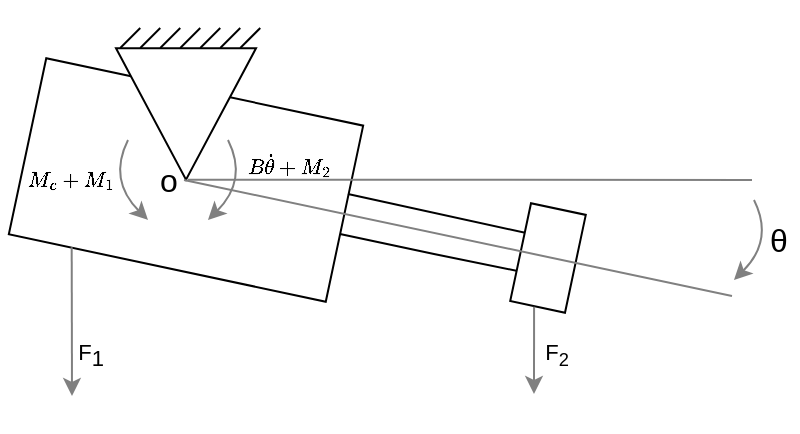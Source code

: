 <mxfile version="15.8.4" type="device"><diagram name="Page-1" id="7e0a89b8-554c-2b80-1dc8-d5c74ca68de4"><mxGraphModel dx="474" dy="235" grid="1" gridSize="10" guides="1" tooltips="1" connect="1" arrows="1" fold="1" page="1" pageScale="1" pageWidth="1100" pageHeight="850" background="none" math="1" shadow="0"><root><mxCell id="0"/><mxCell id="1" parent="0"/><mxCell id="o1ZvCpSiHabck9290iHp-18" value="" style="group;rotation=12;fontSize=8;" parent="1" vertex="1" connectable="0"><mxGeometry x="330" y="519.99" width="280" height="160.01" as="geometry"/></mxCell><mxCell id="o1ZvCpSiHabck9290iHp-8" value="" style="group;rotation=12;" parent="o1ZvCpSiHabck9290iHp-18" vertex="1" connectable="0"><mxGeometry x="-3" y="9" width="280" height="151.01" as="geometry"/></mxCell><mxCell id="o1ZvCpSiHabck9290iHp-1" value="" style="rounded=0;whiteSpace=wrap;html=1;rotation=12;" parent="o1ZvCpSiHabck9290iHp-8" vertex="1"><mxGeometry x="-1" y="8" width="162" height="90" as="geometry"/></mxCell><mxCell id="o1ZvCpSiHabck9290iHp-2" value="" style="endArrow=none;html=1;rounded=0;" parent="o1ZvCpSiHabck9290iHp-8" edge="1"><mxGeometry width="50" height="50" relative="1" as="geometry"><mxPoint x="161" y="60" as="sourcePoint"/><mxPoint x="257" y="81" as="targetPoint"/></mxGeometry></mxCell><mxCell id="o1ZvCpSiHabck9290iHp-4" value="" style="endArrow=none;html=1;rounded=0;" parent="o1ZvCpSiHabck9290iHp-8" edge="1"><mxGeometry width="50" height="50" relative="1" as="geometry"><mxPoint x="157" y="80" as="sourcePoint"/><mxPoint x="253" y="100" as="targetPoint"/><Array as="points"><mxPoint x="204" y="90"/></Array></mxGeometry></mxCell><mxCell id="o1ZvCpSiHabck9290iHp-6" value="" style="rounded=0;whiteSpace=wrap;html=1;rotation=12;" parent="o1ZvCpSiHabck9290iHp-8" vertex="1"><mxGeometry x="247" y="67" width="28" height="50" as="geometry"/></mxCell><mxCell id="o1ZvCpSiHabck9290iHp-7" value="" style="triangle;whiteSpace=wrap;html=1;rotation=90;" parent="o1ZvCpSiHabck9290iHp-8" vertex="1"><mxGeometry x="47.13" y="-15" width="65.75" height="70" as="geometry"/></mxCell><mxCell id="o1ZvCpSiHabck9290iHp-9" value="" style="endArrow=none;html=1;rounded=0;strokeColor=#808080;" parent="o1ZvCpSiHabck9290iHp-8" edge="1"><mxGeometry width="50" height="50" relative="1" as="geometry"><mxPoint x="79" y="53" as="sourcePoint"/><mxPoint x="353" y="111.01" as="targetPoint"/></mxGeometry></mxCell><mxCell id="o1ZvCpSiHabck9290iHp-19" value="" style="endArrow=none;html=1;rounded=0;fillColor=#dae8fc;strokeColor=#808080;" parent="o1ZvCpSiHabck9290iHp-8" edge="1"><mxGeometry width="50" height="50" relative="1" as="geometry"><mxPoint x="81" y="52.83" as="sourcePoint"/><mxPoint x="363" y="53.01" as="targetPoint"/></mxGeometry></mxCell><mxCell id="o1ZvCpSiHabck9290iHp-26" value="&lt;span style=&quot;font-family: &amp;#34;arial&amp;#34; , sans-serif ; font-size: 11px&quot;&gt;F&lt;/span&gt;&lt;span style=&quot;font-family: &amp;#34;arial&amp;#34; , sans-serif ; font-size: 11px&quot;&gt;&lt;sub&gt;2&lt;/sub&gt;&lt;/span&gt;" style="text;html=1;align=center;verticalAlign=middle;resizable=0;points=[];autosize=1;strokeColor=none;fillColor=none;fontColor=default;labelBackgroundColor=none;fontSize=11;" parent="o1ZvCpSiHabck9290iHp-8" vertex="1"><mxGeometry x="250" y="131.01" width="30" height="20" as="geometry"/></mxCell><mxCell id="o1ZvCpSiHabck9290iHp-30" value="&lt;font face=&quot;arial, sans-serif&quot;&gt;&lt;span style=&quot;font-size: 16px&quot;&gt;o&lt;/span&gt;&lt;/font&gt;" style="text;html=1;align=center;verticalAlign=middle;resizable=0;points=[];autosize=1;strokeColor=none;fillColor=none;fontColor=default;labelBackgroundColor=none;" parent="o1ZvCpSiHabck9290iHp-8" vertex="1"><mxGeometry x="61" y="43" width="20" height="20" as="geometry"/></mxCell><mxCell id="o1ZvCpSiHabck9290iHp-33" value="" style="curved=1;endArrow=classic;html=1;rounded=0;strokeColor=#808080;" parent="o1ZvCpSiHabck9290iHp-8" edge="1"><mxGeometry width="50" height="50" relative="1" as="geometry"><mxPoint x="101" y="33" as="sourcePoint"/><mxPoint x="91" y="73" as="targetPoint"/><Array as="points"><mxPoint x="111" y="53"/></Array></mxGeometry></mxCell><mxCell id="o1ZvCpSiHabck9290iHp-34" value="" style="curved=1;endArrow=classic;html=1;rounded=0;strokeColor=#808080;" parent="o1ZvCpSiHabck9290iHp-8" edge="1"><mxGeometry width="50" height="50" relative="1" as="geometry"><mxPoint x="51" y="33" as="sourcePoint"/><mxPoint x="61" y="73" as="targetPoint"/><Array as="points"><mxPoint x="41" y="53"/></Array></mxGeometry></mxCell><mxCell id="o1ZvCpSiHabck9290iHp-37" value="&lt;span style=&quot;font-size: 9px;&quot;&gt;\(M_c+M_1\)&lt;/span&gt;" style="text;html=1;align=center;verticalAlign=middle;resizable=0;points=[];autosize=1;strokeColor=none;fillColor=none;fontColor=default;labelBackgroundColor=none;fontSize=9;" parent="o1ZvCpSiHabck9290iHp-8" vertex="1"><mxGeometry x="-13" y="43" width="70" height="20" as="geometry"/></mxCell><mxCell id="SndIDW06wRHsssm00e0_-2" value="&lt;span style=&quot;font-size: 9px;&quot;&gt;\(B\dot\theta+M_2\)&lt;/span&gt;&lt;font face=&quot;arial, sans-serif&quot; style=&quot;font-size: 9px;&quot;&gt;&lt;span style=&quot;font-size: 9px;&quot;&gt;&lt;br style=&quot;font-size: 9px;&quot;&gt;&lt;/span&gt;&lt;/font&gt;" style="text;html=1;align=center;verticalAlign=middle;resizable=0;points=[];autosize=1;strokeColor=none;fillColor=none;fontColor=default;labelBackgroundColor=none;fontSize=9;" parent="o1ZvCpSiHabck9290iHp-8" vertex="1"><mxGeometry x="86" y="35.0" width="90" height="20" as="geometry"/></mxCell><mxCell id="SndIDW06wRHsssm00e0_-3" value="" style="endArrow=none;html=1;rounded=0;" parent="o1ZvCpSiHabck9290iHp-8" edge="1"><mxGeometry width="50" height="50" relative="1" as="geometry"><mxPoint x="47.13" y="-13.0" as="sourcePoint"/><mxPoint x="57.13" y="-22.99" as="targetPoint"/></mxGeometry></mxCell><mxCell id="o1ZvCpSiHabck9290iHp-20" value="" style="curved=1;endArrow=classic;html=1;rounded=0;strokeColor=#808080;" parent="1" edge="1"><mxGeometry width="50" height="50" relative="1" as="geometry"><mxPoint x="691" y="592" as="sourcePoint"/><mxPoint x="681" y="632" as="targetPoint"/><Array as="points"><mxPoint x="701" y="612"/></Array></mxGeometry></mxCell><mxCell id="o1ZvCpSiHabck9290iHp-22" value="&lt;span style=&quot;font-family: arial, sans-serif; font-size: 16px;&quot;&gt;θ&lt;/span&gt;" style="text;html=1;align=center;verticalAlign=middle;resizable=0;points=[];autosize=1;strokeColor=none;fillColor=none;fontColor=default;labelBackgroundColor=none;" parent="1" vertex="1"><mxGeometry x="693" y="602" width="20" height="20" as="geometry"/></mxCell><mxCell id="o1ZvCpSiHabck9290iHp-23" value="" style="endArrow=classic;html=1;rounded=0;fontColor=#A8A8A8;strokeColor=#808080;exitX=0.585;exitY=1.009;exitDx=0;exitDy=0;exitPerimeter=0;" parent="1" edge="1"><mxGeometry width="50" height="50" relative="1" as="geometry"><mxPoint x="581.037" y="645.379" as="sourcePoint"/><mxPoint x="581" y="689" as="targetPoint"/></mxGeometry></mxCell><mxCell id="o1ZvCpSiHabck9290iHp-24" value="" style="endArrow=classic;html=1;rounded=0;fontColor=#A8A8A8;strokeColor=#808080;exitX=0.198;exitY=0.997;exitDx=0;exitDy=0;exitPerimeter=0;" parent="1" source="o1ZvCpSiHabck9290iHp-1" edge="1"><mxGeometry width="50" height="50" relative="1" as="geometry"><mxPoint x="361" y="610" as="sourcePoint"/><mxPoint x="350" y="690" as="targetPoint"/></mxGeometry></mxCell><mxCell id="o1ZvCpSiHabck9290iHp-25" value="&lt;span style=&quot;font-family: arial, sans-serif; font-size: 11px;&quot;&gt;F&lt;sub style=&quot;font-size: 11px;&quot;&gt;1&lt;/sub&gt;&lt;/span&gt;" style="text;html=1;align=center;verticalAlign=middle;resizable=0;points=[];autosize=1;strokeColor=none;fillColor=none;fontColor=default;labelBackgroundColor=none;fontSize=11;" parent="1" vertex="1"><mxGeometry x="344" y="660" width="30" height="20" as="geometry"/></mxCell><mxCell id="SndIDW06wRHsssm00e0_-4" value="" style="endArrow=none;html=1;rounded=0;" parent="1" edge="1"><mxGeometry width="50" height="50" relative="1" as="geometry"><mxPoint x="384.13" y="515.99" as="sourcePoint"/><mxPoint x="394.13" y="506" as="targetPoint"/></mxGeometry></mxCell><mxCell id="SndIDW06wRHsssm00e0_-5" value="" style="endArrow=none;html=1;rounded=0;" parent="1" edge="1"><mxGeometry width="50" height="50" relative="1" as="geometry"><mxPoint x="394.13" y="515.99" as="sourcePoint"/><mxPoint x="404.13" y="506" as="targetPoint"/></mxGeometry></mxCell><mxCell id="SndIDW06wRHsssm00e0_-6" value="" style="endArrow=none;html=1;rounded=0;" parent="1" edge="1"><mxGeometry width="50" height="50" relative="1" as="geometry"><mxPoint x="404.13" y="515.99" as="sourcePoint"/><mxPoint x="414.13" y="506" as="targetPoint"/></mxGeometry></mxCell><mxCell id="SndIDW06wRHsssm00e0_-7" value="" style="endArrow=none;html=1;rounded=0;" parent="1" edge="1"><mxGeometry width="50" height="50" relative="1" as="geometry"><mxPoint x="414.13" y="515.99" as="sourcePoint"/><mxPoint x="424.13" y="506" as="targetPoint"/></mxGeometry></mxCell><mxCell id="SndIDW06wRHsssm00e0_-8" value="" style="endArrow=none;html=1;rounded=0;" parent="1" edge="1"><mxGeometry width="50" height="50" relative="1" as="geometry"><mxPoint x="424.13" y="515.99" as="sourcePoint"/><mxPoint x="434.13" y="506" as="targetPoint"/></mxGeometry></mxCell><mxCell id="SndIDW06wRHsssm00e0_-9" value="" style="endArrow=none;html=1;rounded=0;" parent="1" edge="1"><mxGeometry width="50" height="50" relative="1" as="geometry"><mxPoint x="434.13" y="515.99" as="sourcePoint"/><mxPoint x="444.13" y="506" as="targetPoint"/></mxGeometry></mxCell></root></mxGraphModel></diagram></mxfile>